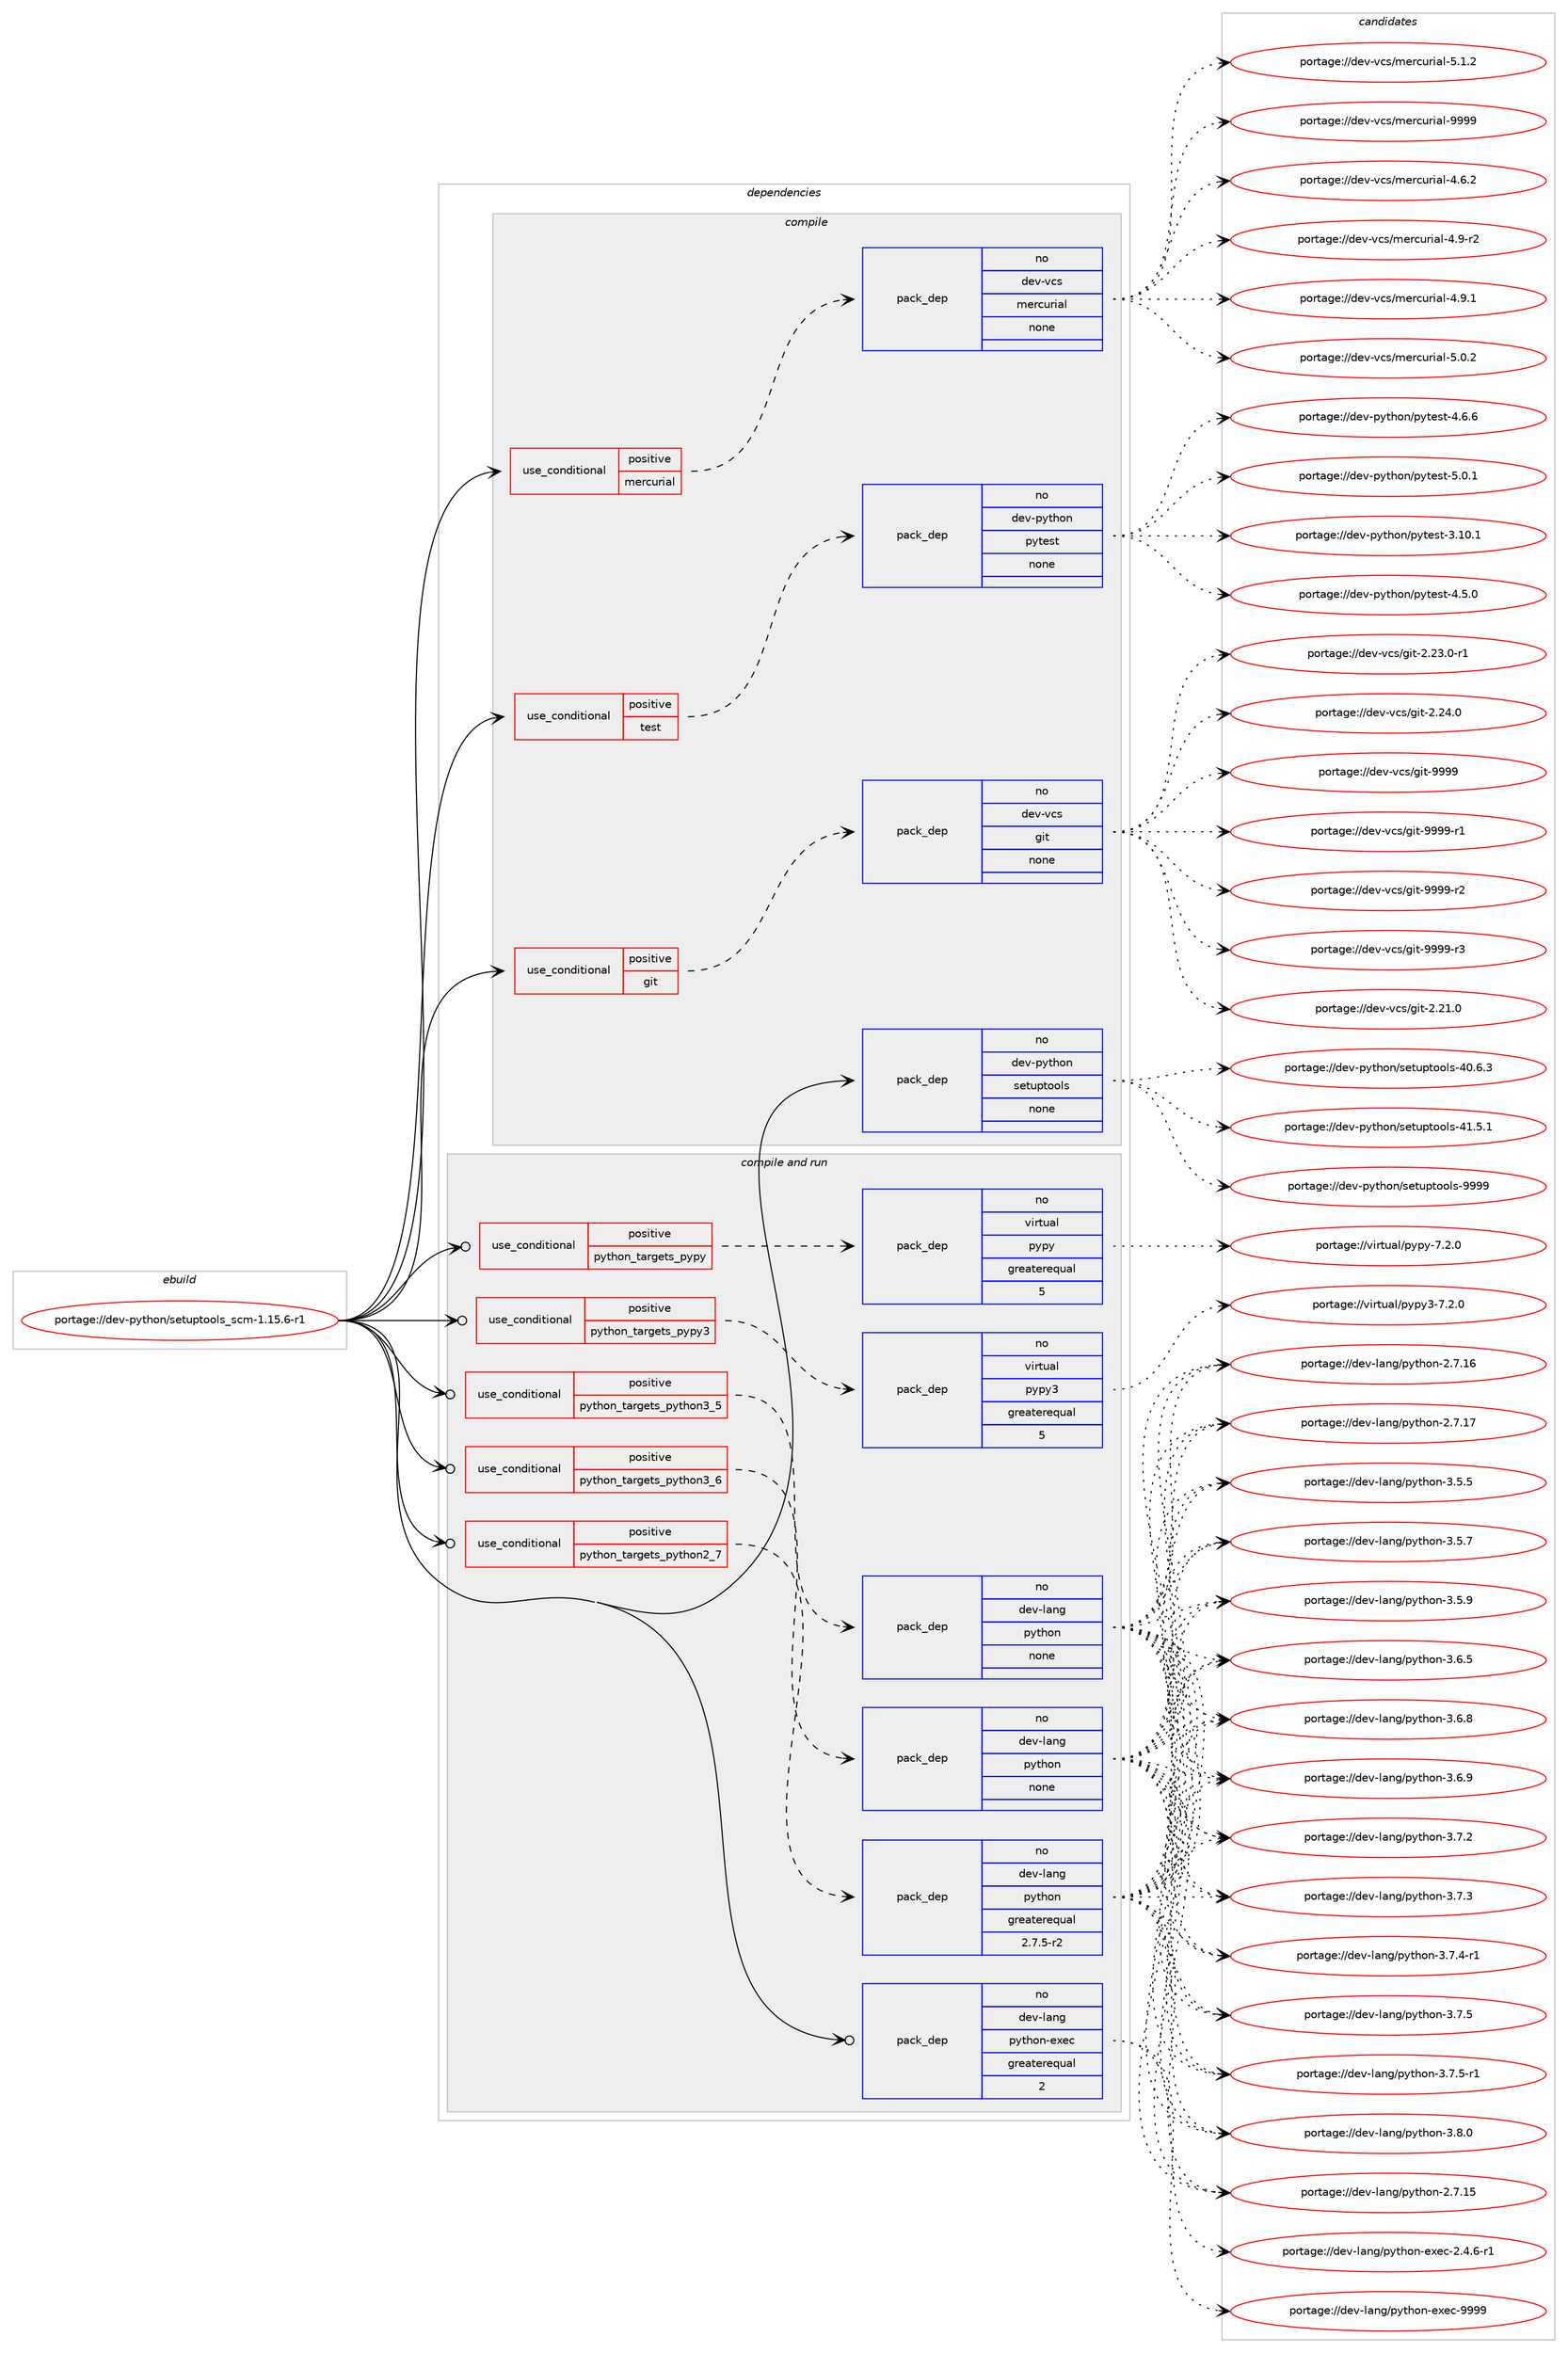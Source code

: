 digraph prolog {

# *************
# Graph options
# *************

newrank=true;
concentrate=true;
compound=true;
graph [rankdir=LR,fontname=Helvetica,fontsize=10,ranksep=1.5];#, ranksep=2.5, nodesep=0.2];
edge  [arrowhead=vee];
node  [fontname=Helvetica,fontsize=10];

# **********
# The ebuild
# **********

subgraph cluster_leftcol {
color=gray;
rank=same;
label=<<i>ebuild</i>>;
id [label="portage://dev-python/setuptools_scm-1.15.6-r1", color=red, width=4, href="../dev-python/setuptools_scm-1.15.6-r1.svg"];
}

# ****************
# The dependencies
# ****************

subgraph cluster_midcol {
color=gray;
label=<<i>dependencies</i>>;
subgraph cluster_compile {
fillcolor="#eeeeee";
style=filled;
label=<<i>compile</i>>;
subgraph cond38571 {
dependency172032 [label=<<TABLE BORDER="0" CELLBORDER="1" CELLSPACING="0" CELLPADDING="4"><TR><TD ROWSPAN="3" CELLPADDING="10">use_conditional</TD></TR><TR><TD>positive</TD></TR><TR><TD>git</TD></TR></TABLE>>, shape=none, color=red];
subgraph pack130058 {
dependency172033 [label=<<TABLE BORDER="0" CELLBORDER="1" CELLSPACING="0" CELLPADDING="4" WIDTH="220"><TR><TD ROWSPAN="6" CELLPADDING="30">pack_dep</TD></TR><TR><TD WIDTH="110">no</TD></TR><TR><TD>dev-vcs</TD></TR><TR><TD>git</TD></TR><TR><TD>none</TD></TR><TR><TD></TD></TR></TABLE>>, shape=none, color=blue];
}
dependency172032:e -> dependency172033:w [weight=20,style="dashed",arrowhead="vee"];
}
id:e -> dependency172032:w [weight=20,style="solid",arrowhead="vee"];
subgraph cond38572 {
dependency172034 [label=<<TABLE BORDER="0" CELLBORDER="1" CELLSPACING="0" CELLPADDING="4"><TR><TD ROWSPAN="3" CELLPADDING="10">use_conditional</TD></TR><TR><TD>positive</TD></TR><TR><TD>mercurial</TD></TR></TABLE>>, shape=none, color=red];
subgraph pack130059 {
dependency172035 [label=<<TABLE BORDER="0" CELLBORDER="1" CELLSPACING="0" CELLPADDING="4" WIDTH="220"><TR><TD ROWSPAN="6" CELLPADDING="30">pack_dep</TD></TR><TR><TD WIDTH="110">no</TD></TR><TR><TD>dev-vcs</TD></TR><TR><TD>mercurial</TD></TR><TR><TD>none</TD></TR><TR><TD></TD></TR></TABLE>>, shape=none, color=blue];
}
dependency172034:e -> dependency172035:w [weight=20,style="dashed",arrowhead="vee"];
}
id:e -> dependency172034:w [weight=20,style="solid",arrowhead="vee"];
subgraph cond38573 {
dependency172036 [label=<<TABLE BORDER="0" CELLBORDER="1" CELLSPACING="0" CELLPADDING="4"><TR><TD ROWSPAN="3" CELLPADDING="10">use_conditional</TD></TR><TR><TD>positive</TD></TR><TR><TD>test</TD></TR></TABLE>>, shape=none, color=red];
subgraph pack130060 {
dependency172037 [label=<<TABLE BORDER="0" CELLBORDER="1" CELLSPACING="0" CELLPADDING="4" WIDTH="220"><TR><TD ROWSPAN="6" CELLPADDING="30">pack_dep</TD></TR><TR><TD WIDTH="110">no</TD></TR><TR><TD>dev-python</TD></TR><TR><TD>pytest</TD></TR><TR><TD>none</TD></TR><TR><TD></TD></TR></TABLE>>, shape=none, color=blue];
}
dependency172036:e -> dependency172037:w [weight=20,style="dashed",arrowhead="vee"];
}
id:e -> dependency172036:w [weight=20,style="solid",arrowhead="vee"];
subgraph pack130061 {
dependency172038 [label=<<TABLE BORDER="0" CELLBORDER="1" CELLSPACING="0" CELLPADDING="4" WIDTH="220"><TR><TD ROWSPAN="6" CELLPADDING="30">pack_dep</TD></TR><TR><TD WIDTH="110">no</TD></TR><TR><TD>dev-python</TD></TR><TR><TD>setuptools</TD></TR><TR><TD>none</TD></TR><TR><TD></TD></TR></TABLE>>, shape=none, color=blue];
}
id:e -> dependency172038:w [weight=20,style="solid",arrowhead="vee"];
}
subgraph cluster_compileandrun {
fillcolor="#eeeeee";
style=filled;
label=<<i>compile and run</i>>;
subgraph cond38574 {
dependency172039 [label=<<TABLE BORDER="0" CELLBORDER="1" CELLSPACING="0" CELLPADDING="4"><TR><TD ROWSPAN="3" CELLPADDING="10">use_conditional</TD></TR><TR><TD>positive</TD></TR><TR><TD>python_targets_pypy</TD></TR></TABLE>>, shape=none, color=red];
subgraph pack130062 {
dependency172040 [label=<<TABLE BORDER="0" CELLBORDER="1" CELLSPACING="0" CELLPADDING="4" WIDTH="220"><TR><TD ROWSPAN="6" CELLPADDING="30">pack_dep</TD></TR><TR><TD WIDTH="110">no</TD></TR><TR><TD>virtual</TD></TR><TR><TD>pypy</TD></TR><TR><TD>greaterequal</TD></TR><TR><TD>5</TD></TR></TABLE>>, shape=none, color=blue];
}
dependency172039:e -> dependency172040:w [weight=20,style="dashed",arrowhead="vee"];
}
id:e -> dependency172039:w [weight=20,style="solid",arrowhead="odotvee"];
subgraph cond38575 {
dependency172041 [label=<<TABLE BORDER="0" CELLBORDER="1" CELLSPACING="0" CELLPADDING="4"><TR><TD ROWSPAN="3" CELLPADDING="10">use_conditional</TD></TR><TR><TD>positive</TD></TR><TR><TD>python_targets_pypy3</TD></TR></TABLE>>, shape=none, color=red];
subgraph pack130063 {
dependency172042 [label=<<TABLE BORDER="0" CELLBORDER="1" CELLSPACING="0" CELLPADDING="4" WIDTH="220"><TR><TD ROWSPAN="6" CELLPADDING="30">pack_dep</TD></TR><TR><TD WIDTH="110">no</TD></TR><TR><TD>virtual</TD></TR><TR><TD>pypy3</TD></TR><TR><TD>greaterequal</TD></TR><TR><TD>5</TD></TR></TABLE>>, shape=none, color=blue];
}
dependency172041:e -> dependency172042:w [weight=20,style="dashed",arrowhead="vee"];
}
id:e -> dependency172041:w [weight=20,style="solid",arrowhead="odotvee"];
subgraph cond38576 {
dependency172043 [label=<<TABLE BORDER="0" CELLBORDER="1" CELLSPACING="0" CELLPADDING="4"><TR><TD ROWSPAN="3" CELLPADDING="10">use_conditional</TD></TR><TR><TD>positive</TD></TR><TR><TD>python_targets_python2_7</TD></TR></TABLE>>, shape=none, color=red];
subgraph pack130064 {
dependency172044 [label=<<TABLE BORDER="0" CELLBORDER="1" CELLSPACING="0" CELLPADDING="4" WIDTH="220"><TR><TD ROWSPAN="6" CELLPADDING="30">pack_dep</TD></TR><TR><TD WIDTH="110">no</TD></TR><TR><TD>dev-lang</TD></TR><TR><TD>python</TD></TR><TR><TD>greaterequal</TD></TR><TR><TD>2.7.5-r2</TD></TR></TABLE>>, shape=none, color=blue];
}
dependency172043:e -> dependency172044:w [weight=20,style="dashed",arrowhead="vee"];
}
id:e -> dependency172043:w [weight=20,style="solid",arrowhead="odotvee"];
subgraph cond38577 {
dependency172045 [label=<<TABLE BORDER="0" CELLBORDER="1" CELLSPACING="0" CELLPADDING="4"><TR><TD ROWSPAN="3" CELLPADDING="10">use_conditional</TD></TR><TR><TD>positive</TD></TR><TR><TD>python_targets_python3_5</TD></TR></TABLE>>, shape=none, color=red];
subgraph pack130065 {
dependency172046 [label=<<TABLE BORDER="0" CELLBORDER="1" CELLSPACING="0" CELLPADDING="4" WIDTH="220"><TR><TD ROWSPAN="6" CELLPADDING="30">pack_dep</TD></TR><TR><TD WIDTH="110">no</TD></TR><TR><TD>dev-lang</TD></TR><TR><TD>python</TD></TR><TR><TD>none</TD></TR><TR><TD></TD></TR></TABLE>>, shape=none, color=blue];
}
dependency172045:e -> dependency172046:w [weight=20,style="dashed",arrowhead="vee"];
}
id:e -> dependency172045:w [weight=20,style="solid",arrowhead="odotvee"];
subgraph cond38578 {
dependency172047 [label=<<TABLE BORDER="0" CELLBORDER="1" CELLSPACING="0" CELLPADDING="4"><TR><TD ROWSPAN="3" CELLPADDING="10">use_conditional</TD></TR><TR><TD>positive</TD></TR><TR><TD>python_targets_python3_6</TD></TR></TABLE>>, shape=none, color=red];
subgraph pack130066 {
dependency172048 [label=<<TABLE BORDER="0" CELLBORDER="1" CELLSPACING="0" CELLPADDING="4" WIDTH="220"><TR><TD ROWSPAN="6" CELLPADDING="30">pack_dep</TD></TR><TR><TD WIDTH="110">no</TD></TR><TR><TD>dev-lang</TD></TR><TR><TD>python</TD></TR><TR><TD>none</TD></TR><TR><TD></TD></TR></TABLE>>, shape=none, color=blue];
}
dependency172047:e -> dependency172048:w [weight=20,style="dashed",arrowhead="vee"];
}
id:e -> dependency172047:w [weight=20,style="solid",arrowhead="odotvee"];
subgraph pack130067 {
dependency172049 [label=<<TABLE BORDER="0" CELLBORDER="1" CELLSPACING="0" CELLPADDING="4" WIDTH="220"><TR><TD ROWSPAN="6" CELLPADDING="30">pack_dep</TD></TR><TR><TD WIDTH="110">no</TD></TR><TR><TD>dev-lang</TD></TR><TR><TD>python-exec</TD></TR><TR><TD>greaterequal</TD></TR><TR><TD>2</TD></TR></TABLE>>, shape=none, color=blue];
}
id:e -> dependency172049:w [weight=20,style="solid",arrowhead="odotvee"];
}
subgraph cluster_run {
fillcolor="#eeeeee";
style=filled;
label=<<i>run</i>>;
}
}

# **************
# The candidates
# **************

subgraph cluster_choices {
rank=same;
color=gray;
label=<<i>candidates</i>>;

subgraph choice130058 {
color=black;
nodesep=1;
choiceportage10010111845118991154710310511645504650494648 [label="portage://dev-vcs/git-2.21.0", color=red, width=4,href="../dev-vcs/git-2.21.0.svg"];
choiceportage100101118451189911547103105116455046505146484511449 [label="portage://dev-vcs/git-2.23.0-r1", color=red, width=4,href="../dev-vcs/git-2.23.0-r1.svg"];
choiceportage10010111845118991154710310511645504650524648 [label="portage://dev-vcs/git-2.24.0", color=red, width=4,href="../dev-vcs/git-2.24.0.svg"];
choiceportage1001011184511899115471031051164557575757 [label="portage://dev-vcs/git-9999", color=red, width=4,href="../dev-vcs/git-9999.svg"];
choiceportage10010111845118991154710310511645575757574511449 [label="portage://dev-vcs/git-9999-r1", color=red, width=4,href="../dev-vcs/git-9999-r1.svg"];
choiceportage10010111845118991154710310511645575757574511450 [label="portage://dev-vcs/git-9999-r2", color=red, width=4,href="../dev-vcs/git-9999-r2.svg"];
choiceportage10010111845118991154710310511645575757574511451 [label="portage://dev-vcs/git-9999-r3", color=red, width=4,href="../dev-vcs/git-9999-r3.svg"];
dependency172033:e -> choiceportage10010111845118991154710310511645504650494648:w [style=dotted,weight="100"];
dependency172033:e -> choiceportage100101118451189911547103105116455046505146484511449:w [style=dotted,weight="100"];
dependency172033:e -> choiceportage10010111845118991154710310511645504650524648:w [style=dotted,weight="100"];
dependency172033:e -> choiceportage1001011184511899115471031051164557575757:w [style=dotted,weight="100"];
dependency172033:e -> choiceportage10010111845118991154710310511645575757574511449:w [style=dotted,weight="100"];
dependency172033:e -> choiceportage10010111845118991154710310511645575757574511450:w [style=dotted,weight="100"];
dependency172033:e -> choiceportage10010111845118991154710310511645575757574511451:w [style=dotted,weight="100"];
}
subgraph choice130059 {
color=black;
nodesep=1;
choiceportage1001011184511899115471091011149911711410597108455246544650 [label="portage://dev-vcs/mercurial-4.6.2", color=red, width=4,href="../dev-vcs/mercurial-4.6.2.svg"];
choiceportage1001011184511899115471091011149911711410597108455246574511450 [label="portage://dev-vcs/mercurial-4.9-r2", color=red, width=4,href="../dev-vcs/mercurial-4.9-r2.svg"];
choiceportage1001011184511899115471091011149911711410597108455246574649 [label="portage://dev-vcs/mercurial-4.9.1", color=red, width=4,href="../dev-vcs/mercurial-4.9.1.svg"];
choiceportage1001011184511899115471091011149911711410597108455346484650 [label="portage://dev-vcs/mercurial-5.0.2", color=red, width=4,href="../dev-vcs/mercurial-5.0.2.svg"];
choiceportage1001011184511899115471091011149911711410597108455346494650 [label="portage://dev-vcs/mercurial-5.1.2", color=red, width=4,href="../dev-vcs/mercurial-5.1.2.svg"];
choiceportage10010111845118991154710910111499117114105971084557575757 [label="portage://dev-vcs/mercurial-9999", color=red, width=4,href="../dev-vcs/mercurial-9999.svg"];
dependency172035:e -> choiceportage1001011184511899115471091011149911711410597108455246544650:w [style=dotted,weight="100"];
dependency172035:e -> choiceportage1001011184511899115471091011149911711410597108455246574511450:w [style=dotted,weight="100"];
dependency172035:e -> choiceportage1001011184511899115471091011149911711410597108455246574649:w [style=dotted,weight="100"];
dependency172035:e -> choiceportage1001011184511899115471091011149911711410597108455346484650:w [style=dotted,weight="100"];
dependency172035:e -> choiceportage1001011184511899115471091011149911711410597108455346494650:w [style=dotted,weight="100"];
dependency172035:e -> choiceportage10010111845118991154710910111499117114105971084557575757:w [style=dotted,weight="100"];
}
subgraph choice130060 {
color=black;
nodesep=1;
choiceportage100101118451121211161041111104711212111610111511645514649484649 [label="portage://dev-python/pytest-3.10.1", color=red, width=4,href="../dev-python/pytest-3.10.1.svg"];
choiceportage1001011184511212111610411111047112121116101115116455246534648 [label="portage://dev-python/pytest-4.5.0", color=red, width=4,href="../dev-python/pytest-4.5.0.svg"];
choiceportage1001011184511212111610411111047112121116101115116455246544654 [label="portage://dev-python/pytest-4.6.6", color=red, width=4,href="../dev-python/pytest-4.6.6.svg"];
choiceportage1001011184511212111610411111047112121116101115116455346484649 [label="portage://dev-python/pytest-5.0.1", color=red, width=4,href="../dev-python/pytest-5.0.1.svg"];
dependency172037:e -> choiceportage100101118451121211161041111104711212111610111511645514649484649:w [style=dotted,weight="100"];
dependency172037:e -> choiceportage1001011184511212111610411111047112121116101115116455246534648:w [style=dotted,weight="100"];
dependency172037:e -> choiceportage1001011184511212111610411111047112121116101115116455246544654:w [style=dotted,weight="100"];
dependency172037:e -> choiceportage1001011184511212111610411111047112121116101115116455346484649:w [style=dotted,weight="100"];
}
subgraph choice130061 {
color=black;
nodesep=1;
choiceportage100101118451121211161041111104711510111611711211611111110811545524846544651 [label="portage://dev-python/setuptools-40.6.3", color=red, width=4,href="../dev-python/setuptools-40.6.3.svg"];
choiceportage100101118451121211161041111104711510111611711211611111110811545524946534649 [label="portage://dev-python/setuptools-41.5.1", color=red, width=4,href="../dev-python/setuptools-41.5.1.svg"];
choiceportage10010111845112121116104111110471151011161171121161111111081154557575757 [label="portage://dev-python/setuptools-9999", color=red, width=4,href="../dev-python/setuptools-9999.svg"];
dependency172038:e -> choiceportage100101118451121211161041111104711510111611711211611111110811545524846544651:w [style=dotted,weight="100"];
dependency172038:e -> choiceportage100101118451121211161041111104711510111611711211611111110811545524946534649:w [style=dotted,weight="100"];
dependency172038:e -> choiceportage10010111845112121116104111110471151011161171121161111111081154557575757:w [style=dotted,weight="100"];
}
subgraph choice130062 {
color=black;
nodesep=1;
choiceportage1181051141161179710847112121112121455546504648 [label="portage://virtual/pypy-7.2.0", color=red, width=4,href="../virtual/pypy-7.2.0.svg"];
dependency172040:e -> choiceportage1181051141161179710847112121112121455546504648:w [style=dotted,weight="100"];
}
subgraph choice130063 {
color=black;
nodesep=1;
choiceportage118105114116117971084711212111212151455546504648 [label="portage://virtual/pypy3-7.2.0", color=red, width=4,href="../virtual/pypy3-7.2.0.svg"];
dependency172042:e -> choiceportage118105114116117971084711212111212151455546504648:w [style=dotted,weight="100"];
}
subgraph choice130064 {
color=black;
nodesep=1;
choiceportage10010111845108971101034711212111610411111045504655464953 [label="portage://dev-lang/python-2.7.15", color=red, width=4,href="../dev-lang/python-2.7.15.svg"];
choiceportage10010111845108971101034711212111610411111045504655464954 [label="portage://dev-lang/python-2.7.16", color=red, width=4,href="../dev-lang/python-2.7.16.svg"];
choiceportage10010111845108971101034711212111610411111045504655464955 [label="portage://dev-lang/python-2.7.17", color=red, width=4,href="../dev-lang/python-2.7.17.svg"];
choiceportage100101118451089711010347112121116104111110455146534653 [label="portage://dev-lang/python-3.5.5", color=red, width=4,href="../dev-lang/python-3.5.5.svg"];
choiceportage100101118451089711010347112121116104111110455146534655 [label="portage://dev-lang/python-3.5.7", color=red, width=4,href="../dev-lang/python-3.5.7.svg"];
choiceportage100101118451089711010347112121116104111110455146534657 [label="portage://dev-lang/python-3.5.9", color=red, width=4,href="../dev-lang/python-3.5.9.svg"];
choiceportage100101118451089711010347112121116104111110455146544653 [label="portage://dev-lang/python-3.6.5", color=red, width=4,href="../dev-lang/python-3.6.5.svg"];
choiceportage100101118451089711010347112121116104111110455146544656 [label="portage://dev-lang/python-3.6.8", color=red, width=4,href="../dev-lang/python-3.6.8.svg"];
choiceportage100101118451089711010347112121116104111110455146544657 [label="portage://dev-lang/python-3.6.9", color=red, width=4,href="../dev-lang/python-3.6.9.svg"];
choiceportage100101118451089711010347112121116104111110455146554650 [label="portage://dev-lang/python-3.7.2", color=red, width=4,href="../dev-lang/python-3.7.2.svg"];
choiceportage100101118451089711010347112121116104111110455146554651 [label="portage://dev-lang/python-3.7.3", color=red, width=4,href="../dev-lang/python-3.7.3.svg"];
choiceportage1001011184510897110103471121211161041111104551465546524511449 [label="portage://dev-lang/python-3.7.4-r1", color=red, width=4,href="../dev-lang/python-3.7.4-r1.svg"];
choiceportage100101118451089711010347112121116104111110455146554653 [label="portage://dev-lang/python-3.7.5", color=red, width=4,href="../dev-lang/python-3.7.5.svg"];
choiceportage1001011184510897110103471121211161041111104551465546534511449 [label="portage://dev-lang/python-3.7.5-r1", color=red, width=4,href="../dev-lang/python-3.7.5-r1.svg"];
choiceportage100101118451089711010347112121116104111110455146564648 [label="portage://dev-lang/python-3.8.0", color=red, width=4,href="../dev-lang/python-3.8.0.svg"];
dependency172044:e -> choiceportage10010111845108971101034711212111610411111045504655464953:w [style=dotted,weight="100"];
dependency172044:e -> choiceportage10010111845108971101034711212111610411111045504655464954:w [style=dotted,weight="100"];
dependency172044:e -> choiceportage10010111845108971101034711212111610411111045504655464955:w [style=dotted,weight="100"];
dependency172044:e -> choiceportage100101118451089711010347112121116104111110455146534653:w [style=dotted,weight="100"];
dependency172044:e -> choiceportage100101118451089711010347112121116104111110455146534655:w [style=dotted,weight="100"];
dependency172044:e -> choiceportage100101118451089711010347112121116104111110455146534657:w [style=dotted,weight="100"];
dependency172044:e -> choiceportage100101118451089711010347112121116104111110455146544653:w [style=dotted,weight="100"];
dependency172044:e -> choiceportage100101118451089711010347112121116104111110455146544656:w [style=dotted,weight="100"];
dependency172044:e -> choiceportage100101118451089711010347112121116104111110455146544657:w [style=dotted,weight="100"];
dependency172044:e -> choiceportage100101118451089711010347112121116104111110455146554650:w [style=dotted,weight="100"];
dependency172044:e -> choiceportage100101118451089711010347112121116104111110455146554651:w [style=dotted,weight="100"];
dependency172044:e -> choiceportage1001011184510897110103471121211161041111104551465546524511449:w [style=dotted,weight="100"];
dependency172044:e -> choiceportage100101118451089711010347112121116104111110455146554653:w [style=dotted,weight="100"];
dependency172044:e -> choiceportage1001011184510897110103471121211161041111104551465546534511449:w [style=dotted,weight="100"];
dependency172044:e -> choiceportage100101118451089711010347112121116104111110455146564648:w [style=dotted,weight="100"];
}
subgraph choice130065 {
color=black;
nodesep=1;
choiceportage10010111845108971101034711212111610411111045504655464953 [label="portage://dev-lang/python-2.7.15", color=red, width=4,href="../dev-lang/python-2.7.15.svg"];
choiceportage10010111845108971101034711212111610411111045504655464954 [label="portage://dev-lang/python-2.7.16", color=red, width=4,href="../dev-lang/python-2.7.16.svg"];
choiceportage10010111845108971101034711212111610411111045504655464955 [label="portage://dev-lang/python-2.7.17", color=red, width=4,href="../dev-lang/python-2.7.17.svg"];
choiceportage100101118451089711010347112121116104111110455146534653 [label="portage://dev-lang/python-3.5.5", color=red, width=4,href="../dev-lang/python-3.5.5.svg"];
choiceportage100101118451089711010347112121116104111110455146534655 [label="portage://dev-lang/python-3.5.7", color=red, width=4,href="../dev-lang/python-3.5.7.svg"];
choiceportage100101118451089711010347112121116104111110455146534657 [label="portage://dev-lang/python-3.5.9", color=red, width=4,href="../dev-lang/python-3.5.9.svg"];
choiceportage100101118451089711010347112121116104111110455146544653 [label="portage://dev-lang/python-3.6.5", color=red, width=4,href="../dev-lang/python-3.6.5.svg"];
choiceportage100101118451089711010347112121116104111110455146544656 [label="portage://dev-lang/python-3.6.8", color=red, width=4,href="../dev-lang/python-3.6.8.svg"];
choiceportage100101118451089711010347112121116104111110455146544657 [label="portage://dev-lang/python-3.6.9", color=red, width=4,href="../dev-lang/python-3.6.9.svg"];
choiceportage100101118451089711010347112121116104111110455146554650 [label="portage://dev-lang/python-3.7.2", color=red, width=4,href="../dev-lang/python-3.7.2.svg"];
choiceportage100101118451089711010347112121116104111110455146554651 [label="portage://dev-lang/python-3.7.3", color=red, width=4,href="../dev-lang/python-3.7.3.svg"];
choiceportage1001011184510897110103471121211161041111104551465546524511449 [label="portage://dev-lang/python-3.7.4-r1", color=red, width=4,href="../dev-lang/python-3.7.4-r1.svg"];
choiceportage100101118451089711010347112121116104111110455146554653 [label="portage://dev-lang/python-3.7.5", color=red, width=4,href="../dev-lang/python-3.7.5.svg"];
choiceportage1001011184510897110103471121211161041111104551465546534511449 [label="portage://dev-lang/python-3.7.5-r1", color=red, width=4,href="../dev-lang/python-3.7.5-r1.svg"];
choiceportage100101118451089711010347112121116104111110455146564648 [label="portage://dev-lang/python-3.8.0", color=red, width=4,href="../dev-lang/python-3.8.0.svg"];
dependency172046:e -> choiceportage10010111845108971101034711212111610411111045504655464953:w [style=dotted,weight="100"];
dependency172046:e -> choiceportage10010111845108971101034711212111610411111045504655464954:w [style=dotted,weight="100"];
dependency172046:e -> choiceportage10010111845108971101034711212111610411111045504655464955:w [style=dotted,weight="100"];
dependency172046:e -> choiceportage100101118451089711010347112121116104111110455146534653:w [style=dotted,weight="100"];
dependency172046:e -> choiceportage100101118451089711010347112121116104111110455146534655:w [style=dotted,weight="100"];
dependency172046:e -> choiceportage100101118451089711010347112121116104111110455146534657:w [style=dotted,weight="100"];
dependency172046:e -> choiceportage100101118451089711010347112121116104111110455146544653:w [style=dotted,weight="100"];
dependency172046:e -> choiceportage100101118451089711010347112121116104111110455146544656:w [style=dotted,weight="100"];
dependency172046:e -> choiceportage100101118451089711010347112121116104111110455146544657:w [style=dotted,weight="100"];
dependency172046:e -> choiceportage100101118451089711010347112121116104111110455146554650:w [style=dotted,weight="100"];
dependency172046:e -> choiceportage100101118451089711010347112121116104111110455146554651:w [style=dotted,weight="100"];
dependency172046:e -> choiceportage1001011184510897110103471121211161041111104551465546524511449:w [style=dotted,weight="100"];
dependency172046:e -> choiceportage100101118451089711010347112121116104111110455146554653:w [style=dotted,weight="100"];
dependency172046:e -> choiceportage1001011184510897110103471121211161041111104551465546534511449:w [style=dotted,weight="100"];
dependency172046:e -> choiceportage100101118451089711010347112121116104111110455146564648:w [style=dotted,weight="100"];
}
subgraph choice130066 {
color=black;
nodesep=1;
choiceportage10010111845108971101034711212111610411111045504655464953 [label="portage://dev-lang/python-2.7.15", color=red, width=4,href="../dev-lang/python-2.7.15.svg"];
choiceportage10010111845108971101034711212111610411111045504655464954 [label="portage://dev-lang/python-2.7.16", color=red, width=4,href="../dev-lang/python-2.7.16.svg"];
choiceportage10010111845108971101034711212111610411111045504655464955 [label="portage://dev-lang/python-2.7.17", color=red, width=4,href="../dev-lang/python-2.7.17.svg"];
choiceportage100101118451089711010347112121116104111110455146534653 [label="portage://dev-lang/python-3.5.5", color=red, width=4,href="../dev-lang/python-3.5.5.svg"];
choiceportage100101118451089711010347112121116104111110455146534655 [label="portage://dev-lang/python-3.5.7", color=red, width=4,href="../dev-lang/python-3.5.7.svg"];
choiceportage100101118451089711010347112121116104111110455146534657 [label="portage://dev-lang/python-3.5.9", color=red, width=4,href="../dev-lang/python-3.5.9.svg"];
choiceportage100101118451089711010347112121116104111110455146544653 [label="portage://dev-lang/python-3.6.5", color=red, width=4,href="../dev-lang/python-3.6.5.svg"];
choiceportage100101118451089711010347112121116104111110455146544656 [label="portage://dev-lang/python-3.6.8", color=red, width=4,href="../dev-lang/python-3.6.8.svg"];
choiceportage100101118451089711010347112121116104111110455146544657 [label="portage://dev-lang/python-3.6.9", color=red, width=4,href="../dev-lang/python-3.6.9.svg"];
choiceportage100101118451089711010347112121116104111110455146554650 [label="portage://dev-lang/python-3.7.2", color=red, width=4,href="../dev-lang/python-3.7.2.svg"];
choiceportage100101118451089711010347112121116104111110455146554651 [label="portage://dev-lang/python-3.7.3", color=red, width=4,href="../dev-lang/python-3.7.3.svg"];
choiceportage1001011184510897110103471121211161041111104551465546524511449 [label="portage://dev-lang/python-3.7.4-r1", color=red, width=4,href="../dev-lang/python-3.7.4-r1.svg"];
choiceportage100101118451089711010347112121116104111110455146554653 [label="portage://dev-lang/python-3.7.5", color=red, width=4,href="../dev-lang/python-3.7.5.svg"];
choiceportage1001011184510897110103471121211161041111104551465546534511449 [label="portage://dev-lang/python-3.7.5-r1", color=red, width=4,href="../dev-lang/python-3.7.5-r1.svg"];
choiceportage100101118451089711010347112121116104111110455146564648 [label="portage://dev-lang/python-3.8.0", color=red, width=4,href="../dev-lang/python-3.8.0.svg"];
dependency172048:e -> choiceportage10010111845108971101034711212111610411111045504655464953:w [style=dotted,weight="100"];
dependency172048:e -> choiceportage10010111845108971101034711212111610411111045504655464954:w [style=dotted,weight="100"];
dependency172048:e -> choiceportage10010111845108971101034711212111610411111045504655464955:w [style=dotted,weight="100"];
dependency172048:e -> choiceportage100101118451089711010347112121116104111110455146534653:w [style=dotted,weight="100"];
dependency172048:e -> choiceportage100101118451089711010347112121116104111110455146534655:w [style=dotted,weight="100"];
dependency172048:e -> choiceportage100101118451089711010347112121116104111110455146534657:w [style=dotted,weight="100"];
dependency172048:e -> choiceportage100101118451089711010347112121116104111110455146544653:w [style=dotted,weight="100"];
dependency172048:e -> choiceportage100101118451089711010347112121116104111110455146544656:w [style=dotted,weight="100"];
dependency172048:e -> choiceportage100101118451089711010347112121116104111110455146544657:w [style=dotted,weight="100"];
dependency172048:e -> choiceportage100101118451089711010347112121116104111110455146554650:w [style=dotted,weight="100"];
dependency172048:e -> choiceportage100101118451089711010347112121116104111110455146554651:w [style=dotted,weight="100"];
dependency172048:e -> choiceportage1001011184510897110103471121211161041111104551465546524511449:w [style=dotted,weight="100"];
dependency172048:e -> choiceportage100101118451089711010347112121116104111110455146554653:w [style=dotted,weight="100"];
dependency172048:e -> choiceportage1001011184510897110103471121211161041111104551465546534511449:w [style=dotted,weight="100"];
dependency172048:e -> choiceportage100101118451089711010347112121116104111110455146564648:w [style=dotted,weight="100"];
}
subgraph choice130067 {
color=black;
nodesep=1;
choiceportage10010111845108971101034711212111610411111045101120101994550465246544511449 [label="portage://dev-lang/python-exec-2.4.6-r1", color=red, width=4,href="../dev-lang/python-exec-2.4.6-r1.svg"];
choiceportage10010111845108971101034711212111610411111045101120101994557575757 [label="portage://dev-lang/python-exec-9999", color=red, width=4,href="../dev-lang/python-exec-9999.svg"];
dependency172049:e -> choiceportage10010111845108971101034711212111610411111045101120101994550465246544511449:w [style=dotted,weight="100"];
dependency172049:e -> choiceportage10010111845108971101034711212111610411111045101120101994557575757:w [style=dotted,weight="100"];
}
}

}
